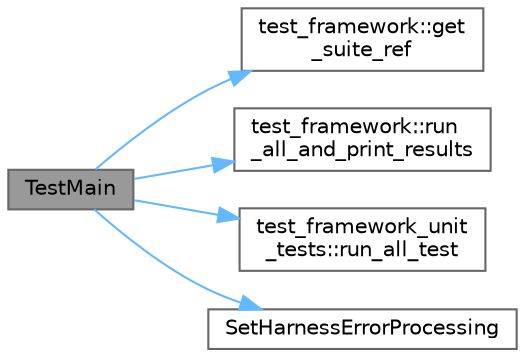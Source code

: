 digraph "TestMain"
{
 // LATEX_PDF_SIZE
  bgcolor="transparent";
  edge [fontname=Helvetica,fontsize=10,labelfontname=Helvetica,labelfontsize=10];
  node [fontname=Helvetica,fontsize=10,shape=box,height=0.2,width=0.4];
  rankdir="LR";
  Node1 [id="Node000001",label="TestMain",height=0.2,width=0.4,color="gray40", fillcolor="grey60", style="filled", fontcolor="black",tooltip="Entry point to a TBB unit test application"];
  Node1 -> Node2 [id="edge1_Node000001_Node000002",color="steelblue1",style="solid",tooltip=" "];
  Node2 [id="Node000002",label="test_framework::get\l_suite_ref",height=0.2,width=0.4,color="grey40", fillcolor="white", style="filled",URL="$namespacetest__framework.html#a1058a7d287cc18b52e31454173d609c7",tooltip=" "];
  Node1 -> Node3 [id="edge2_Node000001_Node000003",color="steelblue1",style="solid",tooltip=" "];
  Node3 [id="Node000003",label="test_framework::run\l_all_and_print_results",height=0.2,width=0.4,color="grey40", fillcolor="white", style="filled",URL="$namespacetest__framework.html#a96f4d3728f4bc0a5b9de9f424168e4dc",tooltip=" "];
  Node1 -> Node4 [id="edge3_Node000001_Node000004",color="steelblue1",style="solid",tooltip=" "];
  Node4 [id="Node000004",label="test_framework_unit\l_tests::run_all_test",height=0.2,width=0.4,color="grey40", fillcolor="white", style="filled",URL="$namespacetest__framework__unit__tests.html#ac1a04f904fea3dd0b6a616bb684c429d",tooltip=" "];
  Node1 -> Node5 [id="edge4_Node000001_Node000005",color="steelblue1",style="solid",tooltip=" "];
  Node5 [id="Node000005",label="SetHarnessErrorProcessing",height=0.2,width=0.4,color="grey40", fillcolor="white", style="filled",URL="$harness_8h.html#abc505f2fbe0a205435c1b85dde3ee411",tooltip="Set additional handler to process failed assertions"];
}
